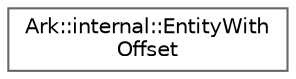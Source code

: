 digraph "Graphical Class Hierarchy"
{
 // INTERACTIVE_SVG=YES
 // LATEX_PDF_SIZE
  bgcolor="transparent";
  edge [fontname=Helvetica,fontsize=10,labelfontname=Helvetica,labelfontsize=10];
  node [fontname=Helvetica,fontsize=10,shape=box,height=0.2,width=0.4];
  rankdir="LR";
  Node0 [id="Node000000",label="Ark::internal::EntityWith\lOffset",height=0.2,width=0.4,color="grey40", fillcolor="white", style="filled",URL="$d9/dd9/structArk_1_1internal_1_1EntityWithOffset.html",tooltip=" "];
}
